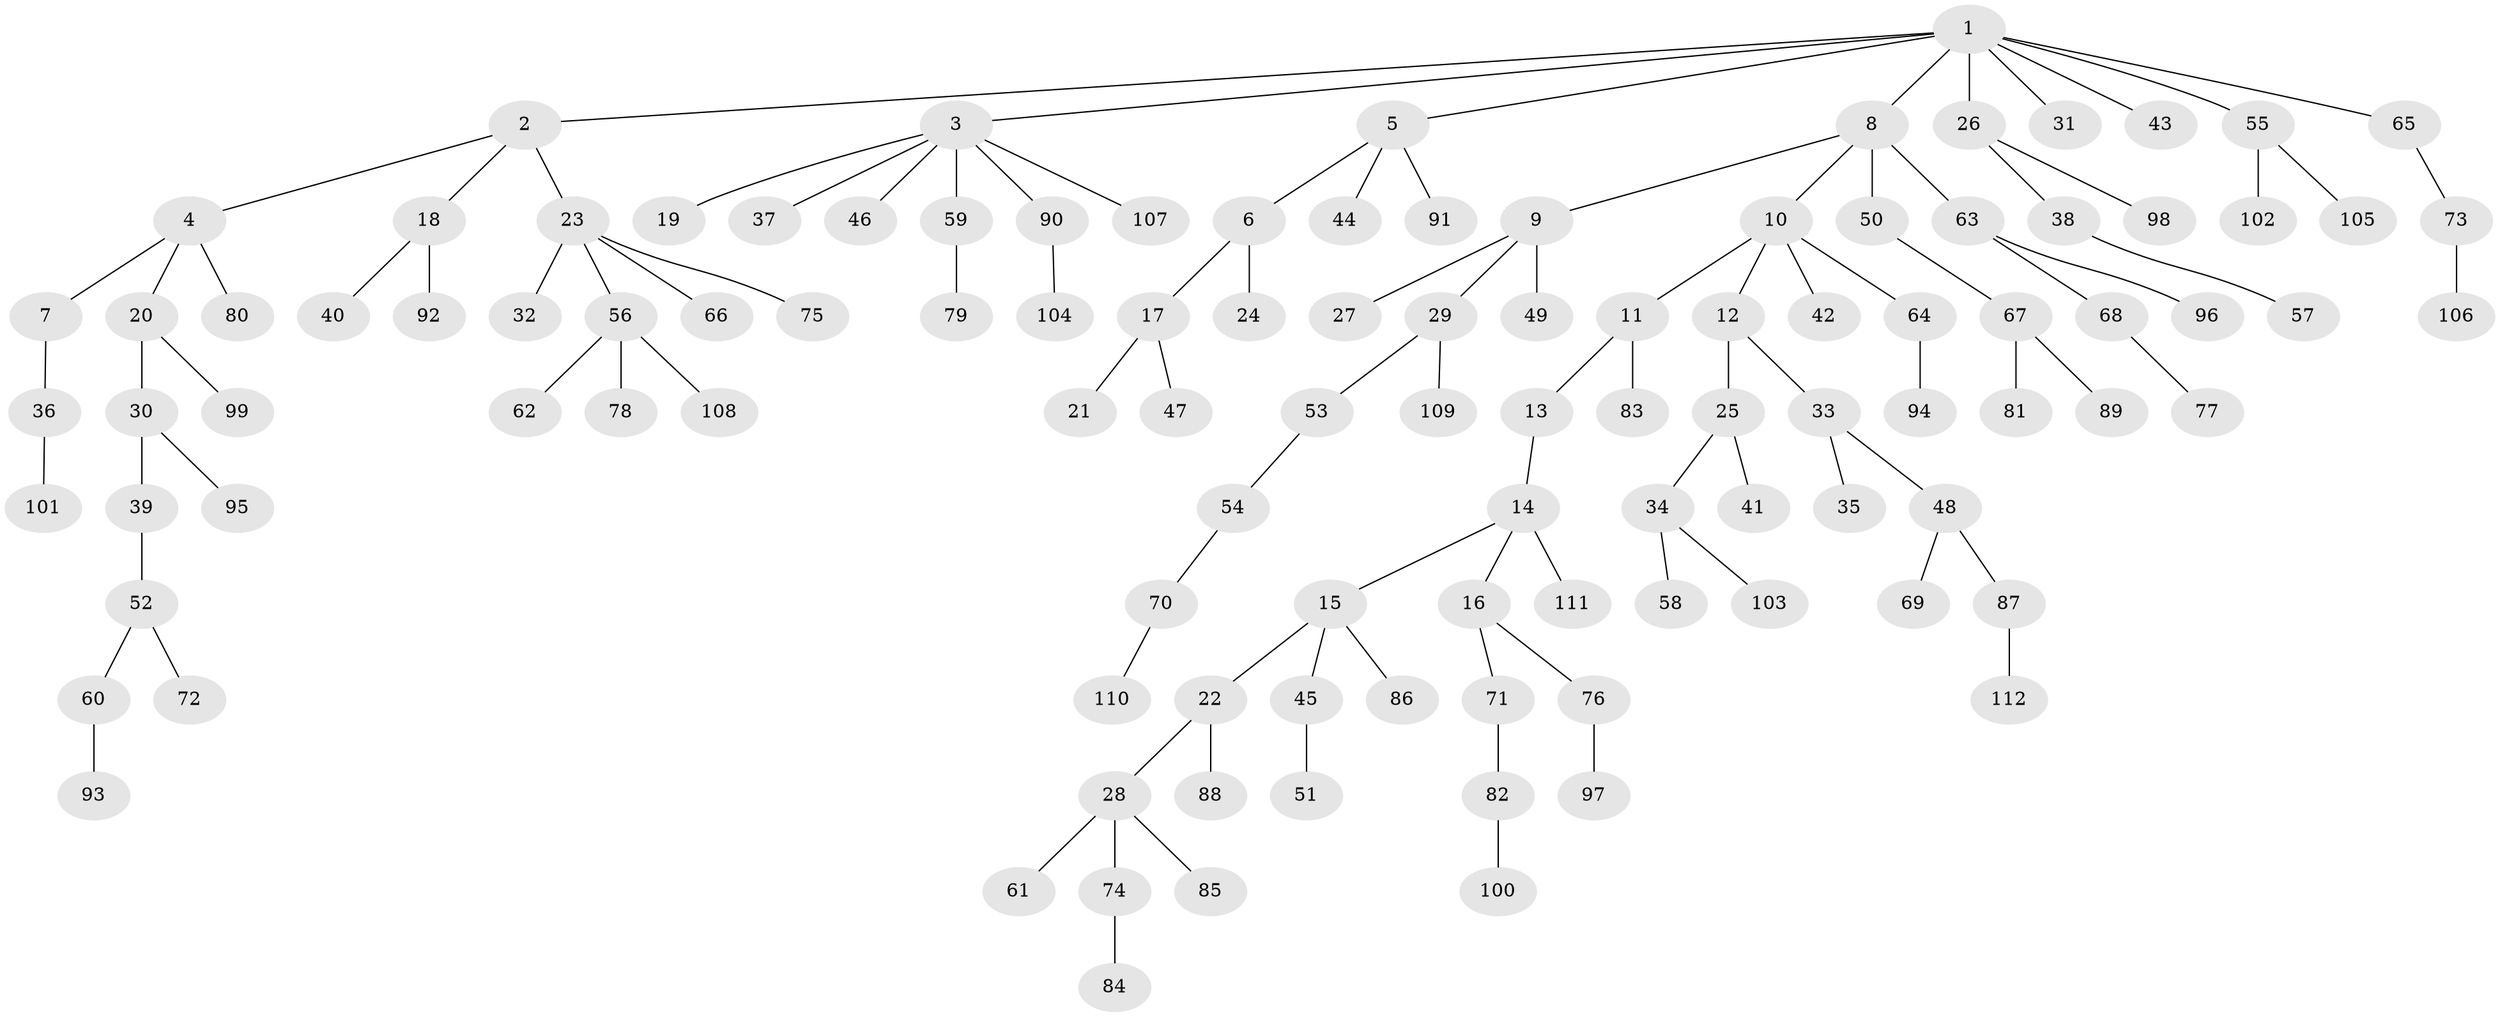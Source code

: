 // Generated by graph-tools (version 1.1) at 2025/36/03/09/25 02:36:41]
// undirected, 112 vertices, 111 edges
graph export_dot {
graph [start="1"]
  node [color=gray90,style=filled];
  1;
  2;
  3;
  4;
  5;
  6;
  7;
  8;
  9;
  10;
  11;
  12;
  13;
  14;
  15;
  16;
  17;
  18;
  19;
  20;
  21;
  22;
  23;
  24;
  25;
  26;
  27;
  28;
  29;
  30;
  31;
  32;
  33;
  34;
  35;
  36;
  37;
  38;
  39;
  40;
  41;
  42;
  43;
  44;
  45;
  46;
  47;
  48;
  49;
  50;
  51;
  52;
  53;
  54;
  55;
  56;
  57;
  58;
  59;
  60;
  61;
  62;
  63;
  64;
  65;
  66;
  67;
  68;
  69;
  70;
  71;
  72;
  73;
  74;
  75;
  76;
  77;
  78;
  79;
  80;
  81;
  82;
  83;
  84;
  85;
  86;
  87;
  88;
  89;
  90;
  91;
  92;
  93;
  94;
  95;
  96;
  97;
  98;
  99;
  100;
  101;
  102;
  103;
  104;
  105;
  106;
  107;
  108;
  109;
  110;
  111;
  112;
  1 -- 2;
  1 -- 3;
  1 -- 5;
  1 -- 8;
  1 -- 26;
  1 -- 31;
  1 -- 43;
  1 -- 55;
  1 -- 65;
  2 -- 4;
  2 -- 18;
  2 -- 23;
  3 -- 19;
  3 -- 37;
  3 -- 46;
  3 -- 59;
  3 -- 90;
  3 -- 107;
  4 -- 7;
  4 -- 20;
  4 -- 80;
  5 -- 6;
  5 -- 44;
  5 -- 91;
  6 -- 17;
  6 -- 24;
  7 -- 36;
  8 -- 9;
  8 -- 10;
  8 -- 50;
  8 -- 63;
  9 -- 27;
  9 -- 29;
  9 -- 49;
  10 -- 11;
  10 -- 12;
  10 -- 42;
  10 -- 64;
  11 -- 13;
  11 -- 83;
  12 -- 25;
  12 -- 33;
  13 -- 14;
  14 -- 15;
  14 -- 16;
  14 -- 111;
  15 -- 22;
  15 -- 45;
  15 -- 86;
  16 -- 71;
  16 -- 76;
  17 -- 21;
  17 -- 47;
  18 -- 40;
  18 -- 92;
  20 -- 30;
  20 -- 99;
  22 -- 28;
  22 -- 88;
  23 -- 32;
  23 -- 56;
  23 -- 66;
  23 -- 75;
  25 -- 34;
  25 -- 41;
  26 -- 38;
  26 -- 98;
  28 -- 61;
  28 -- 74;
  28 -- 85;
  29 -- 53;
  29 -- 109;
  30 -- 39;
  30 -- 95;
  33 -- 35;
  33 -- 48;
  34 -- 58;
  34 -- 103;
  36 -- 101;
  38 -- 57;
  39 -- 52;
  45 -- 51;
  48 -- 69;
  48 -- 87;
  50 -- 67;
  52 -- 60;
  52 -- 72;
  53 -- 54;
  54 -- 70;
  55 -- 102;
  55 -- 105;
  56 -- 62;
  56 -- 78;
  56 -- 108;
  59 -- 79;
  60 -- 93;
  63 -- 68;
  63 -- 96;
  64 -- 94;
  65 -- 73;
  67 -- 81;
  67 -- 89;
  68 -- 77;
  70 -- 110;
  71 -- 82;
  73 -- 106;
  74 -- 84;
  76 -- 97;
  82 -- 100;
  87 -- 112;
  90 -- 104;
}
